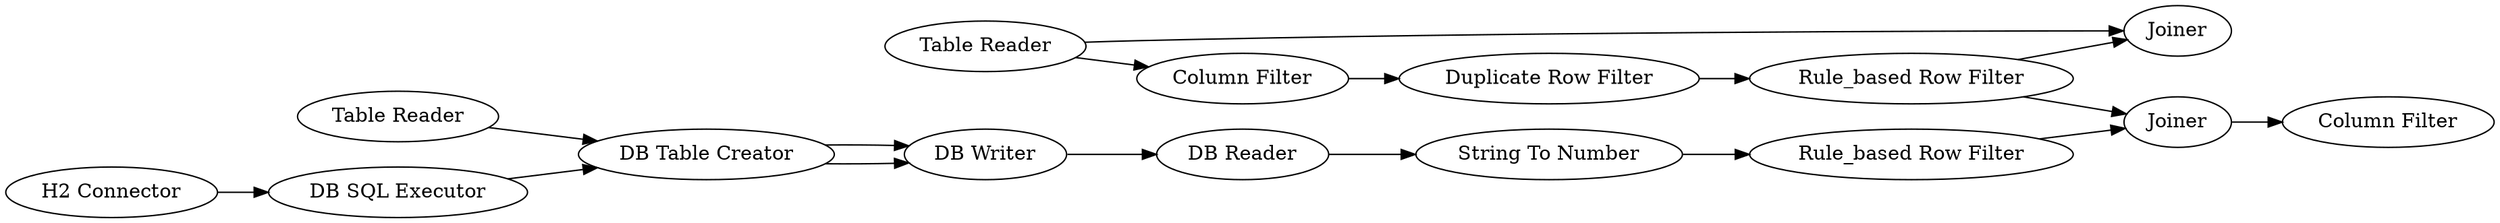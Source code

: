 digraph {
	13 [label="String To Number"]
	14 [label="Column Filter"]
	16 [label="H2 Connector"]
	75 [label="DB Writer"]
	76 [label="DB Table Creator"]
	77 [label="DB Reader"]
	79 [label="Table Reader"]
	80 [label="DB SQL Executor"]
	82 [label="Table Reader"]
	83 [label="Duplicate Row Filter"]
	84 [label="Column Filter"]
	85 [label="Rule_based Row Filter"]
	86 [label=Joiner]
	87 [label="Rule_based Row Filter"]
	88 [label=Joiner]
	13 -> 87
	16 -> 80
	75 -> 77
	76 -> 75
	76 -> 75
	77 -> 13
	79 -> 76
	80 -> 76
	82 -> 86
	82 -> 84
	83 -> 85
	84 -> 83
	85 -> 86
	85 -> 88
	87 -> 88
	88 -> 14
	rankdir=LR
}
